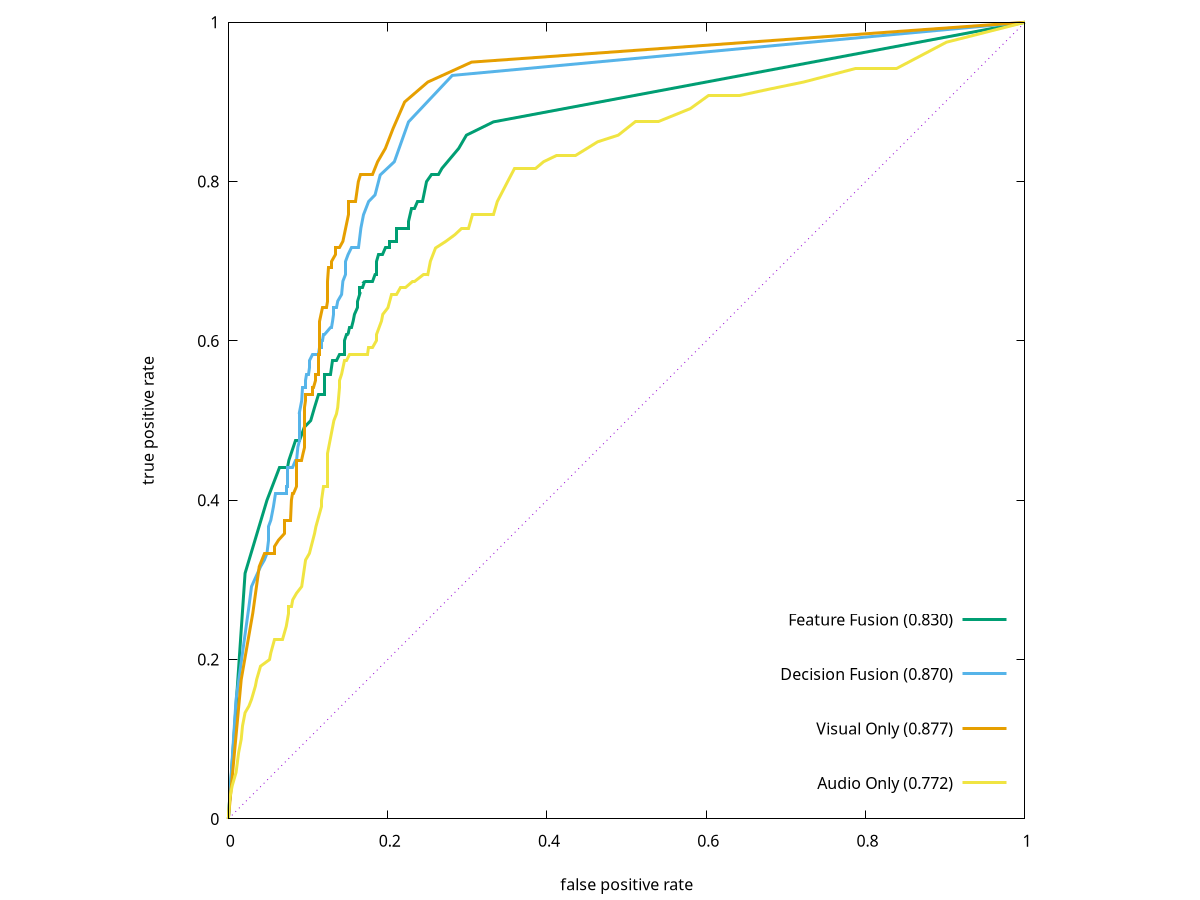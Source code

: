 #genearted by plot_roc.sh
set term tikz size 10,10
#set title 'metal'
set key right bottom spacing 2.5
set xlabel 'false positive rate' offset 0,-.5
set ylabel 'true positive rate' offset -2,0
set size square
plot x dt 3 notitle, '-' w l lw 3 title 'Feature Fusion (0.830)', '-' w l lw 3 title 'Decision Fusion (0.870)', '-' w l lw 3 title 'Visual Only (0.877)', '-' w l lw 3 title 'Audio Only (0.772)'
1.00000 1.00000
0.33279 0.87500
0.29887 0.85833
0.28918 0.84167
0.26817 0.81667
0.26333 0.80833
0.26010 0.80833
0.25525 0.80833
0.24879 0.80000
0.24394 0.77500
0.23748 0.77500
0.23425 0.76667
0.22940 0.76667
0.22617 0.75000
0.22617 0.74167
0.22456 0.74167
0.22294 0.74167
0.22132 0.74167
0.21971 0.74167
0.21809 0.74167
0.21648 0.74167
0.21163 0.74167
0.21163 0.72500
0.21002 0.72500
0.20679 0.72500
0.20355 0.72500
0.20194 0.72500
0.20194 0.71667
0.20194 0.71667
0.19871 0.71667
0.19709 0.71667
0.19386 0.70833
0.18901 0.70833
0.18578 0.70000
0.18578 0.68333
0.18417 0.68333
0.18417 0.68333
0.18094 0.67500
0.17932 0.67500
0.17771 0.67500
0.17447 0.67500
0.17286 0.67500
0.17124 0.67500
0.17124 0.67500
0.16801 0.66667
0.16640 0.66667
0.16478 0.66667
0.16478 0.65833
0.16478 0.65833
0.16155 0.65000
0.16155 0.64167
0.15832 0.63333
0.15670 0.62500
0.15509 0.61667
0.15186 0.61667
0.15024 0.60833
0.15024 0.60833
0.14863 0.60833
0.14540 0.60000
0.14540 0.58333
0.14216 0.58333
0.13893 0.58333
0.13570 0.57500
0.13409 0.57500
0.13086 0.57500
0.12763 0.55833
0.12278 0.55833
0.12116 0.55833
0.12116 0.53333
0.11955 0.53333
0.11632 0.53333
0.11309 0.53333
0.10824 0.51667
0.10339 0.50000
0.09532 0.49167
0.08885 0.47500
0.08401 0.47500
0.07593 0.45000
0.07431 0.44167
0.06462 0.44167
0.04847 0.40000
0.02100 0.30833
0.00000 0.00000
e
1.00000 1.00000
0.28110 0.93333
0.22617 0.87500
0.20840 0.82500
0.19063 0.80833
0.18417 0.78333
0.17609 0.77500
0.16963 0.75833
0.16640 0.74167
0.16317 0.71667
0.15509 0.71667
0.15024 0.70833
0.14701 0.70000
0.14701 0.68333
0.14378 0.67500
0.14216 0.65833
0.13732 0.65000
0.13570 0.64167
0.13247 0.64167
0.13247 0.63333
0.13086 0.62500
0.12924 0.61667
0.12763 0.61667
0.12116 0.60833
0.11955 0.60833
0.11793 0.60000
0.11632 0.60000
0.11632 0.59167
0.11470 0.59167
0.11309 0.58333
0.11309 0.58333
0.10824 0.58333
0.10662 0.58333
0.10501 0.58333
0.10178 0.57500
0.10178 0.56667
0.10016 0.55833
0.09855 0.55833
0.09693 0.55000
0.09693 0.54167
0.09370 0.54167
0.09208 0.52500
0.09047 0.51667
0.08885 0.50833
0.08885 0.50833
0.08885 0.49167
0.08885 0.48333
0.08885 0.47500
0.08724 0.46667
0.08562 0.45000
0.08562 0.45000
0.08401 0.45000
0.08078 0.44167
0.07916 0.44167
0.07431 0.44167
0.07431 0.43333
0.07431 0.41667
0.07431 0.41667
0.07270 0.41667
0.07270 0.40833
0.07108 0.40833
0.06947 0.40833
0.06785 0.40833
0.06785 0.40833
0.06300 0.40833
0.06139 0.40833
0.05977 0.40833
0.05654 0.39167
0.05493 0.38333
0.05331 0.37500
0.05008 0.36667
0.05008 0.35000
0.04847 0.33333
0.04523 0.32500
0.04039 0.31667
0.02908 0.29167
0.02585 0.26667
0.00969 0.15000
0.00000 0.00000
e
1.00000 1.00000
0.30533 0.95000
0.25040 0.92500
0.22132 0.90000
0.20679 0.86667
0.19709 0.84167
0.18740 0.82500
0.18094 0.80833
0.16640 0.80833
0.16317 0.80000
0.15994 0.77500
0.15186 0.77500
0.15024 0.77500
0.15024 0.75833
0.14378 0.72500
0.13893 0.71667
0.13409 0.71667
0.13409 0.70833
0.12924 0.70000
0.12924 0.69167
0.12601 0.69167
0.12439 0.67500
0.12439 0.65833
0.12439 0.65000
0.12278 0.64167
0.11955 0.64167
0.11793 0.64167
0.11632 0.63333
0.11632 0.63333
0.11470 0.62500
0.11470 0.60833
0.11470 0.58333
0.11309 0.58333
0.11309 0.56667
0.11309 0.55833
0.10985 0.55833
0.10985 0.55833
0.10985 0.55000
0.10662 0.54167
0.10501 0.54167
0.10501 0.53333
0.10501 0.53333
0.10339 0.53333
0.09855 0.53333
0.09693 0.53333
0.09693 0.52500
0.09532 0.51667
0.09532 0.50000
0.09532 0.47500
0.09532 0.47500
0.09532 0.46667
0.09370 0.45833
0.09208 0.45000
0.08885 0.45000
0.08724 0.45000
0.08562 0.45000
0.08562 0.45000
0.08562 0.44167
0.08562 0.43333
0.08562 0.42500
0.08562 0.41667
0.08239 0.40833
0.08078 0.40833
0.07916 0.40000
0.07754 0.37500
0.07593 0.37500
0.07270 0.37500
0.07108 0.37500
0.07108 0.37500
0.07108 0.35833
0.06300 0.35000
0.05816 0.34167
0.05816 0.33333
0.05493 0.33333
0.04523 0.33333
0.03877 0.31667
0.03069 0.25833
0.01616 0.17500
0.00000 0.00000
e
1.00000 1.00000
0.90145 0.97500
0.83845 0.94167
0.78675 0.94167
0.72213 0.92500
0.68174 0.91667
0.64136 0.90833
0.60258 0.90833
0.57997 0.89167
0.53958 0.87500
0.51050 0.87500
0.48950 0.85833
0.46365 0.85000
0.43619 0.83333
0.41195 0.83333
0.39580 0.82500
0.38611 0.81667
0.36834 0.81667
0.35864 0.81667
0.35057 0.80000
0.33764 0.77500
0.33279 0.75833
0.32310 0.75833
0.31826 0.75833
0.30695 0.75833
0.30210 0.74167
0.29241 0.74167
0.28433 0.73333
0.27302 0.72500
0.26010 0.71667
0.25363 0.70000
0.25040 0.68333
0.25040 0.68333
0.24556 0.68333
0.23425 0.67500
0.23102 0.67500
0.22294 0.66667
0.21648 0.66667
0.21163 0.65833
0.20517 0.65833
0.20032 0.64167
0.19386 0.63333
0.19225 0.62500
0.18578 0.60833
0.18578 0.60000
0.18094 0.59167
0.17932 0.59167
0.17609 0.59167
0.17447 0.58333
0.16963 0.58333
0.16640 0.58333
0.16317 0.58333
0.15670 0.58333
0.15186 0.58333
0.14863 0.57500
0.14540 0.57500
0.14216 0.55833
0.13893 0.55000
0.13893 0.54167
0.13732 0.51667
0.13570 0.50833
0.13247 0.50000
0.13086 0.49167
0.13086 0.49167
0.12763 0.47500
0.12601 0.46667
0.12439 0.45833
0.12439 0.44167
0.12439 0.41667
0.11955 0.41667
0.11632 0.40000
0.11632 0.39167
0.10985 0.36667
0.10824 0.35833
0.10824 0.35833
0.10178 0.33333
0.09693 0.32500
0.09208 0.29167
0.08562 0.28333
0.08078 0.27500
0.07916 0.26667
0.07593 0.26667
0.07593 0.25833
0.07270 0.24167
0.06785 0.22500
0.06139 0.22500
0.05816 0.22500
0.05331 0.20833
0.05170 0.20000
0.04039 0.19167
0.03554 0.17500
0.03393 0.16667
0.02908 0.15000
0.02585 0.14167
0.02100 0.13333
0.01777 0.11667
0.01616 0.10000
0.01292 0.08333
0.00969 0.05833
0.00485 0.04167
0.00162 0.02500
0.00000 0.00000
0.00000 0.00000
e
